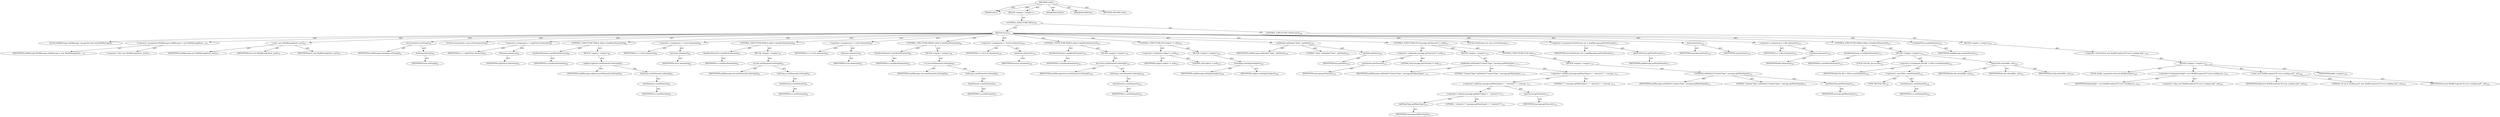 digraph "send" {  
"111669149696" [label = <(METHOD,send)<SUB>77</SUB>> ]
"115964116992" [label = <(PARAM,this)<SUB>77</SUB>> ]
"25769803776" [label = <(BLOCK,&lt;empty&gt;,&lt;empty&gt;)<SUB>77</SUB>> ]
"47244640256" [label = <(CONTROL_STRUCTURE,TRY,try)<SUB>78</SUB>> ]
"25769803777" [label = <(BLOCK,try,try)<SUB>78</SUB>> ]
"94489280512" [label = <(LOCAL,MailMessage mailMessage: org.apache.tools.mail.MailMessage)<SUB>79</SUB>> ]
"30064771072" [label = <(&lt;operator&gt;.assignment,MailMessage mailMessage = new MailMessage(host,...)<SUB>79</SUB>> ]
"68719476738" [label = <(IDENTIFIER,mailMessage,MailMessage mailMessage = new MailMessage(host,...)<SUB>79</SUB>> ]
"30064771073" [label = <(&lt;operator&gt;.alloc,new MailMessage(host, port))<SUB>79</SUB>> ]
"30064771074" [label = <(&lt;init&gt;,new MailMessage(host, port))<SUB>79</SUB>> ]
"68719476739" [label = <(IDENTIFIER,mailMessage,new MailMessage(host, port))<SUB>79</SUB>> ]
"68719476740" [label = <(IDENTIFIER,host,new MailMessage(host, port))<SUB>79</SUB>> ]
"68719476741" [label = <(IDENTIFIER,port,new MailMessage(host, port))<SUB>79</SUB>> ]
"30064771075" [label = <(from,from(from.toString()))<SUB>81</SUB>> ]
"68719476742" [label = <(IDENTIFIER,mailMessage,from(from.toString()))<SUB>81</SUB>> ]
"30064771076" [label = <(toString,toString())<SUB>81</SUB>> ]
"68719476743" [label = <(IDENTIFIER,from,toString())<SUB>81</SUB>> ]
"94489280513" [label = <(LOCAL,Enumeration e: java.util.Enumeration)<SUB>83</SUB>> ]
"30064771077" [label = <(&lt;operator&gt;.assignment,e = replyToList.elements())<SUB>85</SUB>> ]
"68719476744" [label = <(IDENTIFIER,e,e = replyToList.elements())<SUB>85</SUB>> ]
"30064771078" [label = <(elements,elements())<SUB>85</SUB>> ]
"68719476745" [label = <(IDENTIFIER,replyToList,elements())<SUB>85</SUB>> ]
"47244640257" [label = <(CONTROL_STRUCTURE,WHILE,while (e.hasMoreElements()))<SUB>86</SUB>> ]
"30064771079" [label = <(hasMoreElements,e.hasMoreElements())<SUB>86</SUB>> ]
"68719476746" [label = <(IDENTIFIER,e,e.hasMoreElements())<SUB>86</SUB>> ]
"25769803778" [label = <(BLOCK,&lt;empty&gt;,&lt;empty&gt;)<SUB>86</SUB>> ]
"30064771080" [label = <(replyto,replyto(e.nextElement().toString()))<SUB>87</SUB>> ]
"68719476747" [label = <(IDENTIFIER,mailMessage,replyto(e.nextElement().toString()))<SUB>87</SUB>> ]
"30064771081" [label = <(toString,e.nextElement().toString())<SUB>87</SUB>> ]
"30064771082" [label = <(nextElement,e.nextElement())<SUB>87</SUB>> ]
"68719476748" [label = <(IDENTIFIER,e,e.nextElement())<SUB>87</SUB>> ]
"30064771083" [label = <(&lt;operator&gt;.assignment,e = toList.elements())<SUB>90</SUB>> ]
"68719476749" [label = <(IDENTIFIER,e,e = toList.elements())<SUB>90</SUB>> ]
"30064771084" [label = <(elements,elements())<SUB>90</SUB>> ]
"68719476750" [label = <(IDENTIFIER,toList,elements())<SUB>90</SUB>> ]
"47244640258" [label = <(CONTROL_STRUCTURE,WHILE,while (e.hasMoreElements()))<SUB>91</SUB>> ]
"30064771085" [label = <(hasMoreElements,e.hasMoreElements())<SUB>91</SUB>> ]
"68719476751" [label = <(IDENTIFIER,e,e.hasMoreElements())<SUB>91</SUB>> ]
"25769803779" [label = <(BLOCK,&lt;empty&gt;,&lt;empty&gt;)<SUB>91</SUB>> ]
"30064771086" [label = <(to,to(e.nextElement().toString()))<SUB>92</SUB>> ]
"68719476752" [label = <(IDENTIFIER,mailMessage,to(e.nextElement().toString()))<SUB>92</SUB>> ]
"30064771087" [label = <(toString,e.nextElement().toString())<SUB>92</SUB>> ]
"30064771088" [label = <(nextElement,e.nextElement())<SUB>92</SUB>> ]
"68719476753" [label = <(IDENTIFIER,e,e.nextElement())<SUB>92</SUB>> ]
"30064771089" [label = <(&lt;operator&gt;.assignment,e = ccList.elements())<SUB>95</SUB>> ]
"68719476754" [label = <(IDENTIFIER,e,e = ccList.elements())<SUB>95</SUB>> ]
"30064771090" [label = <(elements,elements())<SUB>95</SUB>> ]
"68719476755" [label = <(IDENTIFIER,ccList,elements())<SUB>95</SUB>> ]
"47244640259" [label = <(CONTROL_STRUCTURE,WHILE,while (e.hasMoreElements()))<SUB>96</SUB>> ]
"30064771091" [label = <(hasMoreElements,e.hasMoreElements())<SUB>96</SUB>> ]
"68719476756" [label = <(IDENTIFIER,e,e.hasMoreElements())<SUB>96</SUB>> ]
"25769803780" [label = <(BLOCK,&lt;empty&gt;,&lt;empty&gt;)<SUB>96</SUB>> ]
"30064771092" [label = <(cc,cc(e.nextElement().toString()))<SUB>97</SUB>> ]
"68719476757" [label = <(IDENTIFIER,mailMessage,cc(e.nextElement().toString()))<SUB>97</SUB>> ]
"30064771093" [label = <(toString,e.nextElement().toString())<SUB>97</SUB>> ]
"30064771094" [label = <(nextElement,e.nextElement())<SUB>97</SUB>> ]
"68719476758" [label = <(IDENTIFIER,e,e.nextElement())<SUB>97</SUB>> ]
"30064771095" [label = <(&lt;operator&gt;.assignment,e = bccList.elements())<SUB>100</SUB>> ]
"68719476759" [label = <(IDENTIFIER,e,e = bccList.elements())<SUB>100</SUB>> ]
"30064771096" [label = <(elements,elements())<SUB>100</SUB>> ]
"68719476760" [label = <(IDENTIFIER,bccList,elements())<SUB>100</SUB>> ]
"47244640260" [label = <(CONTROL_STRUCTURE,WHILE,while (e.hasMoreElements()))<SUB>101</SUB>> ]
"30064771097" [label = <(hasMoreElements,e.hasMoreElements())<SUB>101</SUB>> ]
"68719476761" [label = <(IDENTIFIER,e,e.hasMoreElements())<SUB>101</SUB>> ]
"25769803781" [label = <(BLOCK,&lt;empty&gt;,&lt;empty&gt;)<SUB>101</SUB>> ]
"30064771098" [label = <(bcc,bcc(e.nextElement().toString()))<SUB>102</SUB>> ]
"68719476762" [label = <(IDENTIFIER,mailMessage,bcc(e.nextElement().toString()))<SUB>102</SUB>> ]
"30064771099" [label = <(toString,e.nextElement().toString())<SUB>102</SUB>> ]
"30064771100" [label = <(nextElement,e.nextElement())<SUB>102</SUB>> ]
"68719476763" [label = <(IDENTIFIER,e,e.nextElement())<SUB>102</SUB>> ]
"47244640261" [label = <(CONTROL_STRUCTURE,IF,if (subject != null))<SUB>105</SUB>> ]
"30064771101" [label = <(&lt;operator&gt;.notEquals,subject != null)<SUB>105</SUB>> ]
"68719476764" [label = <(IDENTIFIER,subject,subject != null)<SUB>105</SUB>> ]
"90194313216" [label = <(LITERAL,null,subject != null)<SUB>105</SUB>> ]
"25769803782" [label = <(BLOCK,&lt;empty&gt;,&lt;empty&gt;)<SUB>105</SUB>> ]
"30064771102" [label = <(setSubject,setSubject(subject))<SUB>106</SUB>> ]
"68719476765" [label = <(IDENTIFIER,mailMessage,setSubject(subject))<SUB>106</SUB>> ]
"68719476766" [label = <(IDENTIFIER,subject,setSubject(subject))<SUB>106</SUB>> ]
"30064771103" [label = <(setHeader,setHeader(&quot;Date&quot;, getDate()))<SUB>109</SUB>> ]
"68719476767" [label = <(IDENTIFIER,mailMessage,setHeader(&quot;Date&quot;, getDate()))<SUB>109</SUB>> ]
"90194313217" [label = <(LITERAL,&quot;Date&quot;,setHeader(&quot;Date&quot;, getDate()))<SUB>109</SUB>> ]
"30064771104" [label = <(getDate,getDate())<SUB>109</SUB>> ]
"68719476736" [label = <(IDENTIFIER,this,getDate())<SUB>109</SUB>> ]
"47244640262" [label = <(CONTROL_STRUCTURE,IF,if (message.getCharset() != null))<SUB>110</SUB>> ]
"30064771105" [label = <(&lt;operator&gt;.notEquals,message.getCharset() != null)<SUB>110</SUB>> ]
"30064771106" [label = <(getCharset,getCharset())<SUB>110</SUB>> ]
"68719476768" [label = <(IDENTIFIER,message,getCharset())<SUB>110</SUB>> ]
"90194313218" [label = <(LITERAL,null,message.getCharset() != null)<SUB>110</SUB>> ]
"25769803783" [label = <(BLOCK,&lt;empty&gt;,&lt;empty&gt;)<SUB>110</SUB>> ]
"30064771107" [label = <(setHeader,setHeader(&quot;Content-Type&quot;, message.getMimeType()...)<SUB>111</SUB>> ]
"68719476769" [label = <(IDENTIFIER,mailMessage,setHeader(&quot;Content-Type&quot;, message.getMimeType()...)<SUB>111</SUB>> ]
"90194313219" [label = <(LITERAL,&quot;Content-Type&quot;,setHeader(&quot;Content-Type&quot;, message.getMimeType()...)<SUB>111</SUB>> ]
"30064771108" [label = <(&lt;operator&gt;.addition,message.getMimeType() + &quot;; charset=\&quot;&quot; + messag...)<SUB>111</SUB>> ]
"30064771109" [label = <(&lt;operator&gt;.addition,message.getMimeType() + &quot;; charset=\&quot;&quot; + messag...)<SUB>111</SUB>> ]
"30064771110" [label = <(&lt;operator&gt;.addition,message.getMimeType() + &quot;; charset=\&quot;&quot;)<SUB>111</SUB>> ]
"30064771111" [label = <(getMimeType,getMimeType())<SUB>111</SUB>> ]
"68719476770" [label = <(IDENTIFIER,message,getMimeType())<SUB>111</SUB>> ]
"90194313220" [label = <(LITERAL,&quot;; charset=\&quot;&quot;,message.getMimeType() + &quot;; charset=\&quot;&quot;)<SUB>112</SUB>> ]
"30064771112" [label = <(getCharset,getCharset())<SUB>112</SUB>> ]
"68719476771" [label = <(IDENTIFIER,message,getCharset())<SUB>112</SUB>> ]
"90194313221" [label = <(LITERAL,&quot;\&quot;&quot;,message.getMimeType() + &quot;; charset=\&quot;&quot; + messag...)<SUB>112</SUB>> ]
"47244640263" [label = <(CONTROL_STRUCTURE,ELSE,else)<SUB>114</SUB>> ]
"25769803784" [label = <(BLOCK,&lt;empty&gt;,&lt;empty&gt;)<SUB>114</SUB>> ]
"30064771113" [label = <(setHeader,setHeader(&quot;Content-Type&quot;, message.getMimeType()))<SUB>115</SUB>> ]
"68719476772" [label = <(IDENTIFIER,mailMessage,setHeader(&quot;Content-Type&quot;, message.getMimeType()))<SUB>115</SUB>> ]
"90194313222" [label = <(LITERAL,&quot;Content-Type&quot;,setHeader(&quot;Content-Type&quot;, message.getMimeType()))<SUB>115</SUB>> ]
"30064771114" [label = <(getMimeType,getMimeType())<SUB>115</SUB>> ]
"68719476773" [label = <(IDENTIFIER,message,getMimeType())<SUB>115</SUB>> ]
"94489280514" [label = <(LOCAL,PrintStream out: java.io.PrintStream)<SUB>117</SUB>> ]
"30064771115" [label = <(&lt;operator&gt;.assignment,PrintStream out = mailMessage.getPrintStream())<SUB>117</SUB>> ]
"68719476774" [label = <(IDENTIFIER,out,PrintStream out = mailMessage.getPrintStream())<SUB>117</SUB>> ]
"30064771116" [label = <(getPrintStream,getPrintStream())<SUB>117</SUB>> ]
"68719476775" [label = <(IDENTIFIER,mailMessage,getPrintStream())<SUB>117</SUB>> ]
"30064771117" [label = <(print,print(out))<SUB>118</SUB>> ]
"68719476776" [label = <(IDENTIFIER,message,print(out))<SUB>118</SUB>> ]
"68719476777" [label = <(IDENTIFIER,out,print(out))<SUB>118</SUB>> ]
"30064771118" [label = <(&lt;operator&gt;.assignment,e = files.elements())<SUB>120</SUB>> ]
"68719476778" [label = <(IDENTIFIER,e,e = files.elements())<SUB>120</SUB>> ]
"30064771119" [label = <(elements,elements())<SUB>120</SUB>> ]
"68719476779" [label = <(IDENTIFIER,files,elements())<SUB>120</SUB>> ]
"47244640264" [label = <(CONTROL_STRUCTURE,WHILE,while (e.hasMoreElements()))<SUB>121</SUB>> ]
"30064771120" [label = <(hasMoreElements,e.hasMoreElements())<SUB>121</SUB>> ]
"68719476780" [label = <(IDENTIFIER,e,e.hasMoreElements())<SUB>121</SUB>> ]
"25769803785" [label = <(BLOCK,&lt;empty&gt;,&lt;empty&gt;)<SUB>121</SUB>> ]
"94489280515" [label = <(LOCAL,File file: java.io.File)<SUB>122</SUB>> ]
"30064771121" [label = <(&lt;operator&gt;.assignment,File file = (File) e.nextElement())<SUB>122</SUB>> ]
"68719476781" [label = <(IDENTIFIER,file,File file = (File) e.nextElement())<SUB>122</SUB>> ]
"30064771122" [label = <(&lt;operator&gt;.cast,(File) e.nextElement())<SUB>122</SUB>> ]
"180388626432" [label = <(TYPE_REF,File,File)<SUB>122</SUB>> ]
"30064771123" [label = <(nextElement,e.nextElement())<SUB>122</SUB>> ]
"68719476782" [label = <(IDENTIFIER,e,e.nextElement())<SUB>122</SUB>> ]
"30064771124" [label = <(attach,this.attach(file, out))<SUB>124</SUB>> ]
"68719476737" [label = <(IDENTIFIER,this,this.attach(file, out))<SUB>124</SUB>> ]
"68719476783" [label = <(IDENTIFIER,file,this.attach(file, out))<SUB>124</SUB>> ]
"68719476784" [label = <(IDENTIFIER,out,this.attach(file, out))<SUB>124</SUB>> ]
"30064771125" [label = <(sendAndClose,sendAndClose())<SUB>127</SUB>> ]
"68719476785" [label = <(IDENTIFIER,mailMessage,sendAndClose())<SUB>127</SUB>> ]
"47244640265" [label = <(CONTROL_STRUCTURE,CATCH,catch)<SUB>128</SUB>> ]
"25769803786" [label = <(BLOCK,&lt;empty&gt;,&lt;empty&gt;)<SUB>128</SUB>> ]
"30064771126" [label = <(&lt;operator&gt;.throw,throw new BuildException(&quot;IO error sending mail...)<SUB>129</SUB>> ]
"25769803787" [label = <(BLOCK,&lt;empty&gt;,&lt;empty&gt;)<SUB>129</SUB>> ]
"94489280516" [label = <(LOCAL,$obj0: org.apache.tools.ant.BuildException)<SUB>129</SUB>> ]
"30064771127" [label = <(&lt;operator&gt;.assignment,$obj0 = new BuildException(&quot;IO error sending ma...)<SUB>129</SUB>> ]
"68719476786" [label = <(IDENTIFIER,$obj0,$obj0 = new BuildException(&quot;IO error sending ma...)<SUB>129</SUB>> ]
"30064771128" [label = <(&lt;operator&gt;.alloc,new BuildException(&quot;IO error sending mail&quot;, ioe))<SUB>129</SUB>> ]
"30064771129" [label = <(&lt;init&gt;,new BuildException(&quot;IO error sending mail&quot;, ioe))<SUB>129</SUB>> ]
"68719476787" [label = <(IDENTIFIER,$obj0,new BuildException(&quot;IO error sending mail&quot;, ioe))<SUB>129</SUB>> ]
"90194313223" [label = <(LITERAL,&quot;IO error sending mail&quot;,new BuildException(&quot;IO error sending mail&quot;, ioe))<SUB>129</SUB>> ]
"68719476788" [label = <(IDENTIFIER,ioe,new BuildException(&quot;IO error sending mail&quot;, ioe))<SUB>129</SUB>> ]
"68719476789" [label = <(IDENTIFIER,$obj0,&lt;empty&gt;)<SUB>129</SUB>> ]
"133143986176" [label = <(MODIFIER,PUBLIC)> ]
"133143986177" [label = <(MODIFIER,VIRTUAL)> ]
"128849018880" [label = <(METHOD_RETURN,void)<SUB>77</SUB>> ]
  "111669149696" -> "115964116992"  [ label = "AST: "] 
  "111669149696" -> "25769803776"  [ label = "AST: "] 
  "111669149696" -> "133143986176"  [ label = "AST: "] 
  "111669149696" -> "133143986177"  [ label = "AST: "] 
  "111669149696" -> "128849018880"  [ label = "AST: "] 
  "25769803776" -> "47244640256"  [ label = "AST: "] 
  "47244640256" -> "25769803777"  [ label = "AST: "] 
  "47244640256" -> "47244640265"  [ label = "AST: "] 
  "25769803777" -> "94489280512"  [ label = "AST: "] 
  "25769803777" -> "30064771072"  [ label = "AST: "] 
  "25769803777" -> "30064771074"  [ label = "AST: "] 
  "25769803777" -> "30064771075"  [ label = "AST: "] 
  "25769803777" -> "94489280513"  [ label = "AST: "] 
  "25769803777" -> "30064771077"  [ label = "AST: "] 
  "25769803777" -> "47244640257"  [ label = "AST: "] 
  "25769803777" -> "30064771083"  [ label = "AST: "] 
  "25769803777" -> "47244640258"  [ label = "AST: "] 
  "25769803777" -> "30064771089"  [ label = "AST: "] 
  "25769803777" -> "47244640259"  [ label = "AST: "] 
  "25769803777" -> "30064771095"  [ label = "AST: "] 
  "25769803777" -> "47244640260"  [ label = "AST: "] 
  "25769803777" -> "47244640261"  [ label = "AST: "] 
  "25769803777" -> "30064771103"  [ label = "AST: "] 
  "25769803777" -> "47244640262"  [ label = "AST: "] 
  "25769803777" -> "94489280514"  [ label = "AST: "] 
  "25769803777" -> "30064771115"  [ label = "AST: "] 
  "25769803777" -> "30064771117"  [ label = "AST: "] 
  "25769803777" -> "30064771118"  [ label = "AST: "] 
  "25769803777" -> "47244640264"  [ label = "AST: "] 
  "25769803777" -> "30064771125"  [ label = "AST: "] 
  "30064771072" -> "68719476738"  [ label = "AST: "] 
  "30064771072" -> "30064771073"  [ label = "AST: "] 
  "30064771074" -> "68719476739"  [ label = "AST: "] 
  "30064771074" -> "68719476740"  [ label = "AST: "] 
  "30064771074" -> "68719476741"  [ label = "AST: "] 
  "30064771075" -> "68719476742"  [ label = "AST: "] 
  "30064771075" -> "30064771076"  [ label = "AST: "] 
  "30064771076" -> "68719476743"  [ label = "AST: "] 
  "30064771077" -> "68719476744"  [ label = "AST: "] 
  "30064771077" -> "30064771078"  [ label = "AST: "] 
  "30064771078" -> "68719476745"  [ label = "AST: "] 
  "47244640257" -> "30064771079"  [ label = "AST: "] 
  "47244640257" -> "25769803778"  [ label = "AST: "] 
  "30064771079" -> "68719476746"  [ label = "AST: "] 
  "25769803778" -> "30064771080"  [ label = "AST: "] 
  "30064771080" -> "68719476747"  [ label = "AST: "] 
  "30064771080" -> "30064771081"  [ label = "AST: "] 
  "30064771081" -> "30064771082"  [ label = "AST: "] 
  "30064771082" -> "68719476748"  [ label = "AST: "] 
  "30064771083" -> "68719476749"  [ label = "AST: "] 
  "30064771083" -> "30064771084"  [ label = "AST: "] 
  "30064771084" -> "68719476750"  [ label = "AST: "] 
  "47244640258" -> "30064771085"  [ label = "AST: "] 
  "47244640258" -> "25769803779"  [ label = "AST: "] 
  "30064771085" -> "68719476751"  [ label = "AST: "] 
  "25769803779" -> "30064771086"  [ label = "AST: "] 
  "30064771086" -> "68719476752"  [ label = "AST: "] 
  "30064771086" -> "30064771087"  [ label = "AST: "] 
  "30064771087" -> "30064771088"  [ label = "AST: "] 
  "30064771088" -> "68719476753"  [ label = "AST: "] 
  "30064771089" -> "68719476754"  [ label = "AST: "] 
  "30064771089" -> "30064771090"  [ label = "AST: "] 
  "30064771090" -> "68719476755"  [ label = "AST: "] 
  "47244640259" -> "30064771091"  [ label = "AST: "] 
  "47244640259" -> "25769803780"  [ label = "AST: "] 
  "30064771091" -> "68719476756"  [ label = "AST: "] 
  "25769803780" -> "30064771092"  [ label = "AST: "] 
  "30064771092" -> "68719476757"  [ label = "AST: "] 
  "30064771092" -> "30064771093"  [ label = "AST: "] 
  "30064771093" -> "30064771094"  [ label = "AST: "] 
  "30064771094" -> "68719476758"  [ label = "AST: "] 
  "30064771095" -> "68719476759"  [ label = "AST: "] 
  "30064771095" -> "30064771096"  [ label = "AST: "] 
  "30064771096" -> "68719476760"  [ label = "AST: "] 
  "47244640260" -> "30064771097"  [ label = "AST: "] 
  "47244640260" -> "25769803781"  [ label = "AST: "] 
  "30064771097" -> "68719476761"  [ label = "AST: "] 
  "25769803781" -> "30064771098"  [ label = "AST: "] 
  "30064771098" -> "68719476762"  [ label = "AST: "] 
  "30064771098" -> "30064771099"  [ label = "AST: "] 
  "30064771099" -> "30064771100"  [ label = "AST: "] 
  "30064771100" -> "68719476763"  [ label = "AST: "] 
  "47244640261" -> "30064771101"  [ label = "AST: "] 
  "47244640261" -> "25769803782"  [ label = "AST: "] 
  "30064771101" -> "68719476764"  [ label = "AST: "] 
  "30064771101" -> "90194313216"  [ label = "AST: "] 
  "25769803782" -> "30064771102"  [ label = "AST: "] 
  "30064771102" -> "68719476765"  [ label = "AST: "] 
  "30064771102" -> "68719476766"  [ label = "AST: "] 
  "30064771103" -> "68719476767"  [ label = "AST: "] 
  "30064771103" -> "90194313217"  [ label = "AST: "] 
  "30064771103" -> "30064771104"  [ label = "AST: "] 
  "30064771104" -> "68719476736"  [ label = "AST: "] 
  "47244640262" -> "30064771105"  [ label = "AST: "] 
  "47244640262" -> "25769803783"  [ label = "AST: "] 
  "47244640262" -> "47244640263"  [ label = "AST: "] 
  "30064771105" -> "30064771106"  [ label = "AST: "] 
  "30064771105" -> "90194313218"  [ label = "AST: "] 
  "30064771106" -> "68719476768"  [ label = "AST: "] 
  "25769803783" -> "30064771107"  [ label = "AST: "] 
  "30064771107" -> "68719476769"  [ label = "AST: "] 
  "30064771107" -> "90194313219"  [ label = "AST: "] 
  "30064771107" -> "30064771108"  [ label = "AST: "] 
  "30064771108" -> "30064771109"  [ label = "AST: "] 
  "30064771108" -> "90194313221"  [ label = "AST: "] 
  "30064771109" -> "30064771110"  [ label = "AST: "] 
  "30064771109" -> "30064771112"  [ label = "AST: "] 
  "30064771110" -> "30064771111"  [ label = "AST: "] 
  "30064771110" -> "90194313220"  [ label = "AST: "] 
  "30064771111" -> "68719476770"  [ label = "AST: "] 
  "30064771112" -> "68719476771"  [ label = "AST: "] 
  "47244640263" -> "25769803784"  [ label = "AST: "] 
  "25769803784" -> "30064771113"  [ label = "AST: "] 
  "30064771113" -> "68719476772"  [ label = "AST: "] 
  "30064771113" -> "90194313222"  [ label = "AST: "] 
  "30064771113" -> "30064771114"  [ label = "AST: "] 
  "30064771114" -> "68719476773"  [ label = "AST: "] 
  "30064771115" -> "68719476774"  [ label = "AST: "] 
  "30064771115" -> "30064771116"  [ label = "AST: "] 
  "30064771116" -> "68719476775"  [ label = "AST: "] 
  "30064771117" -> "68719476776"  [ label = "AST: "] 
  "30064771117" -> "68719476777"  [ label = "AST: "] 
  "30064771118" -> "68719476778"  [ label = "AST: "] 
  "30064771118" -> "30064771119"  [ label = "AST: "] 
  "30064771119" -> "68719476779"  [ label = "AST: "] 
  "47244640264" -> "30064771120"  [ label = "AST: "] 
  "47244640264" -> "25769803785"  [ label = "AST: "] 
  "30064771120" -> "68719476780"  [ label = "AST: "] 
  "25769803785" -> "94489280515"  [ label = "AST: "] 
  "25769803785" -> "30064771121"  [ label = "AST: "] 
  "25769803785" -> "30064771124"  [ label = "AST: "] 
  "30064771121" -> "68719476781"  [ label = "AST: "] 
  "30064771121" -> "30064771122"  [ label = "AST: "] 
  "30064771122" -> "180388626432"  [ label = "AST: "] 
  "30064771122" -> "30064771123"  [ label = "AST: "] 
  "30064771123" -> "68719476782"  [ label = "AST: "] 
  "30064771124" -> "68719476737"  [ label = "AST: "] 
  "30064771124" -> "68719476783"  [ label = "AST: "] 
  "30064771124" -> "68719476784"  [ label = "AST: "] 
  "30064771125" -> "68719476785"  [ label = "AST: "] 
  "47244640265" -> "25769803786"  [ label = "AST: "] 
  "25769803786" -> "30064771126"  [ label = "AST: "] 
  "30064771126" -> "25769803787"  [ label = "AST: "] 
  "25769803787" -> "94489280516"  [ label = "AST: "] 
  "25769803787" -> "30064771127"  [ label = "AST: "] 
  "25769803787" -> "30064771129"  [ label = "AST: "] 
  "25769803787" -> "68719476789"  [ label = "AST: "] 
  "30064771127" -> "68719476786"  [ label = "AST: "] 
  "30064771127" -> "30064771128"  [ label = "AST: "] 
  "30064771129" -> "68719476787"  [ label = "AST: "] 
  "30064771129" -> "90194313223"  [ label = "AST: "] 
  "30064771129" -> "68719476788"  [ label = "AST: "] 
  "111669149696" -> "115964116992"  [ label = "DDG: "] 
}
